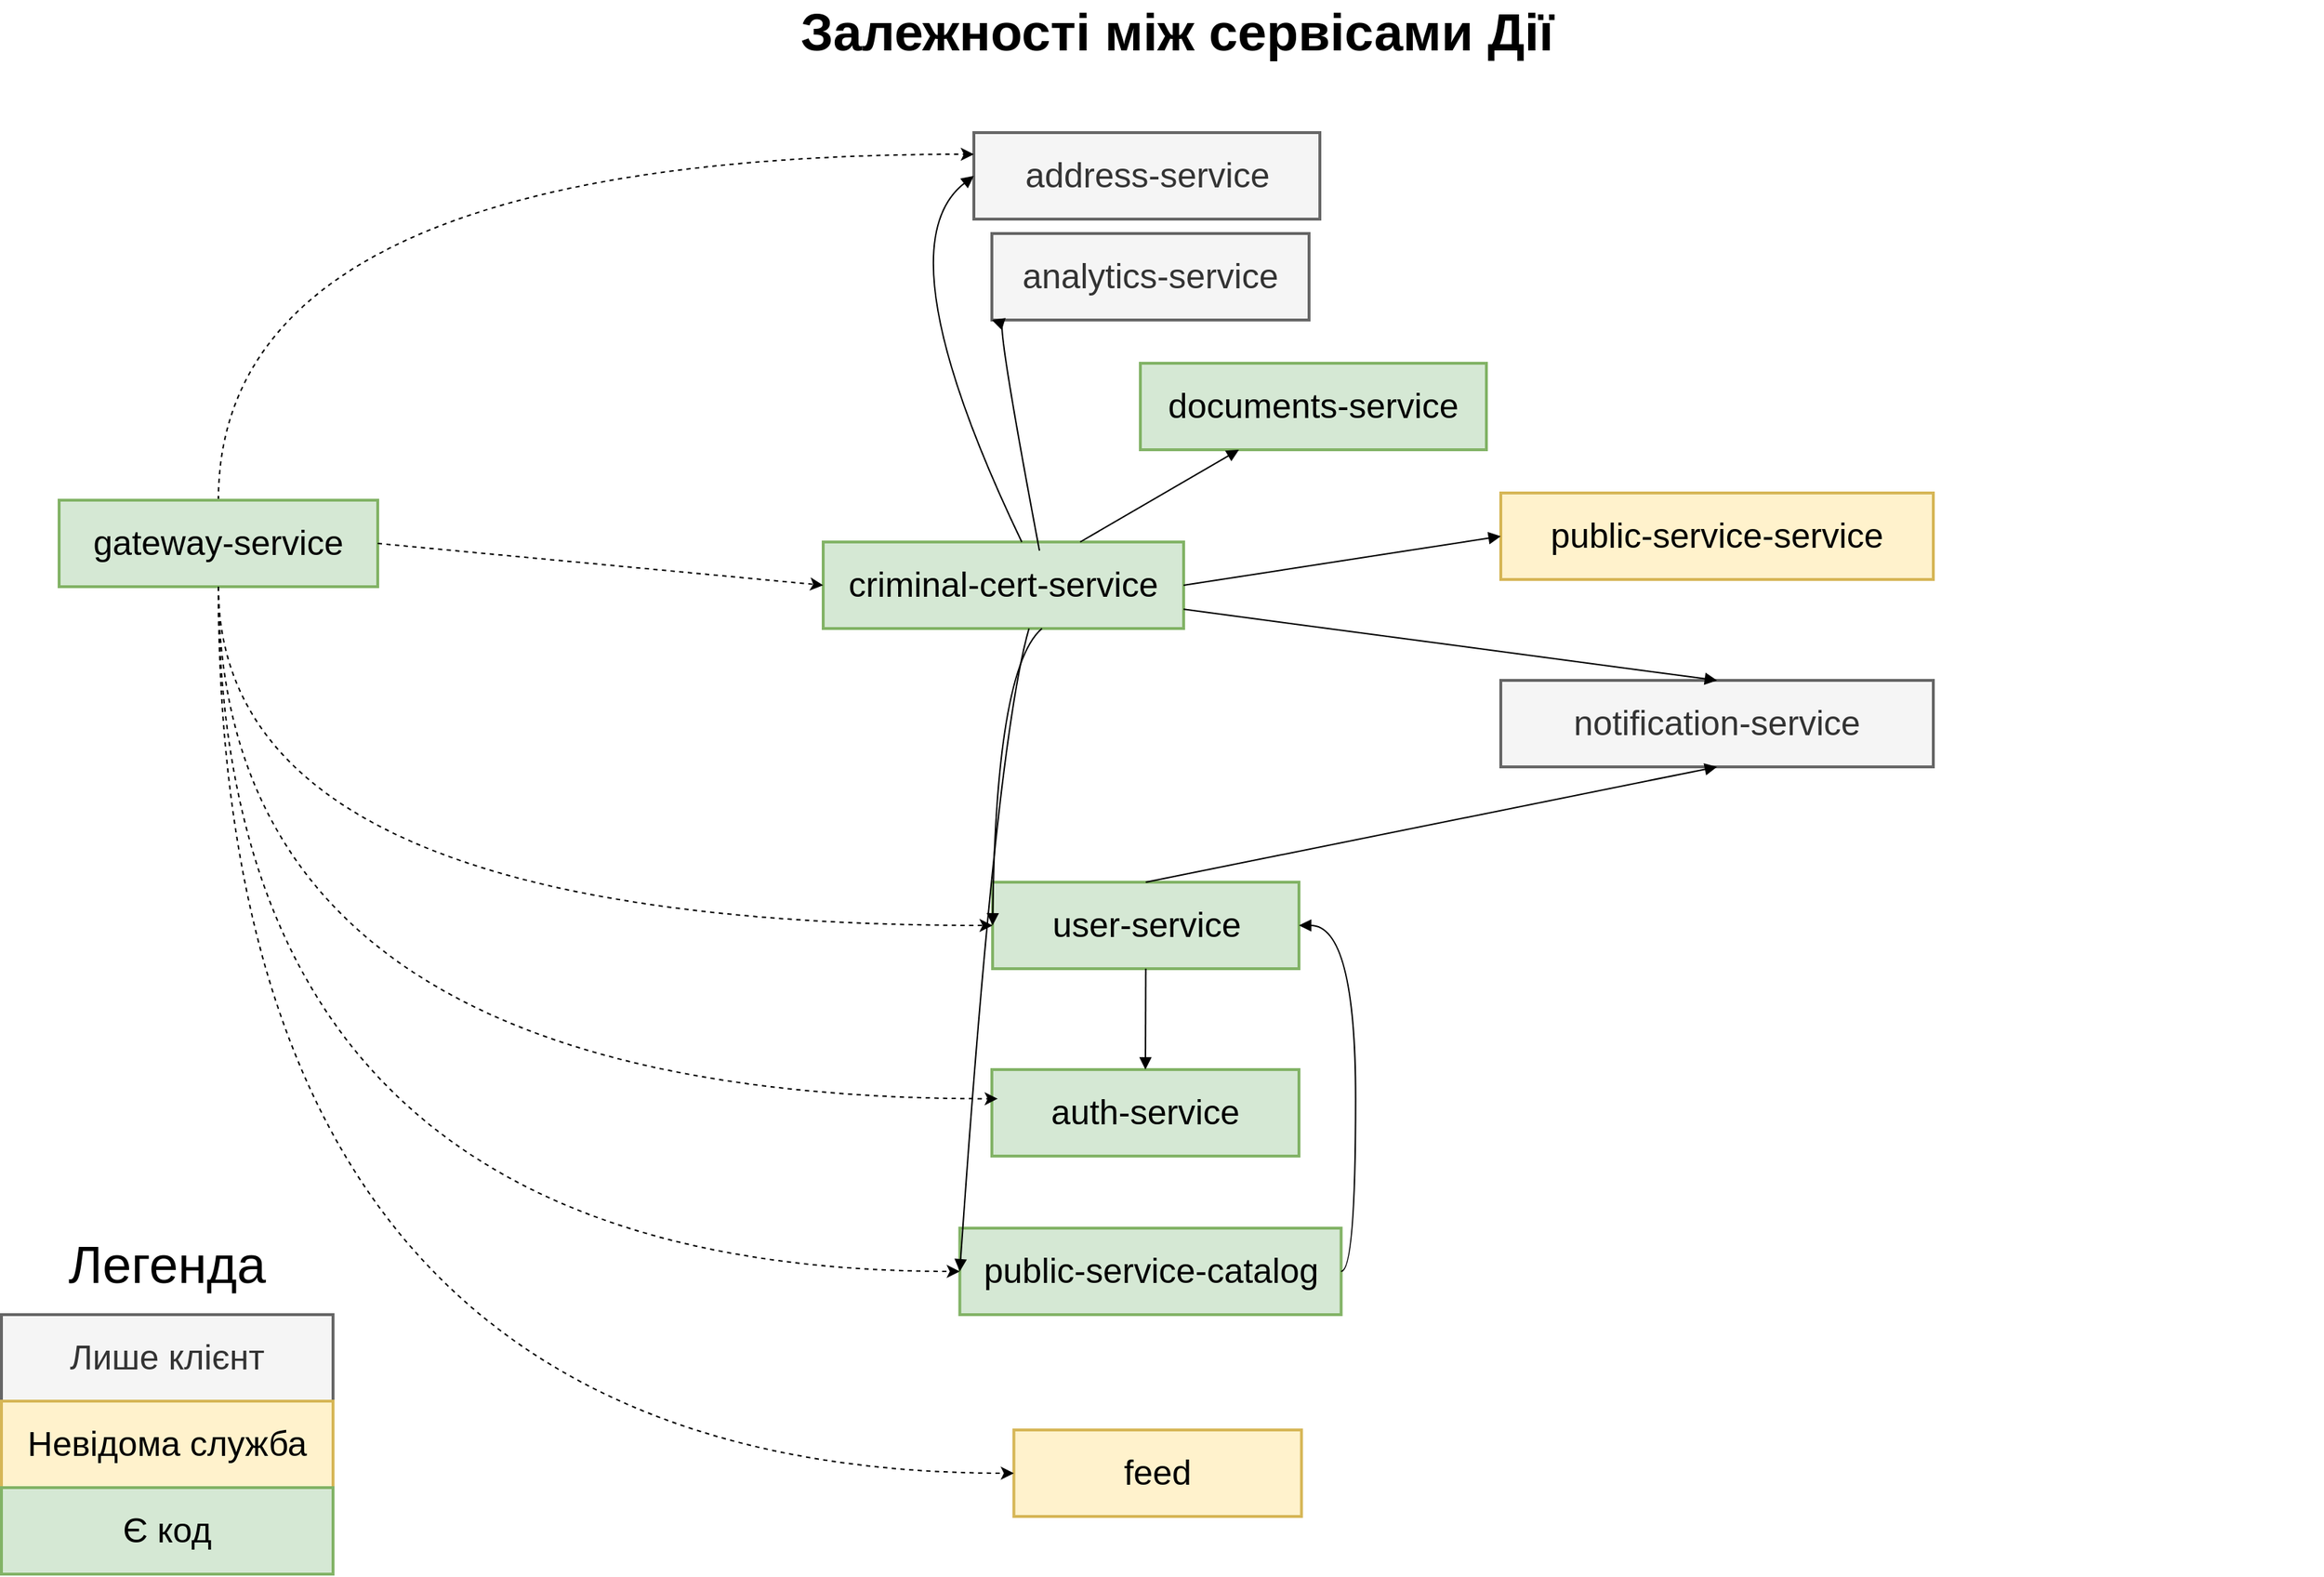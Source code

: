 <mxfile version="24.1.0" type="device">
  <diagram name="Page-1" id="74b105a0-9070-1c63-61bc-23e55f88626e">
    <mxGraphModel dx="1588" dy="1168" grid="1" gridSize="10" guides="1" tooltips="1" connect="1" arrows="1" fold="1" page="1" pageScale="1.5" pageWidth="1169" pageHeight="826" background="none" math="0" shadow="0">
      <root>
        <mxCell id="0" style=";html=1;" />
        <mxCell id="1" style=";html=1;" parent="0" />
        <mxCell id="10b056a9c633e61c-30" value="Залежності між сервісами Дії" style="text;strokeColor=none;fillColor=none;html=1;fontSize=36;fontStyle=1;verticalAlign=middle;align=center;rounded=0;" parent="1" vertex="1">
          <mxGeometry x="80" y="40" width="1590" height="40" as="geometry" />
        </mxCell>
        <mxCell id="-gFOXie3tkek8WW4BHGr-6" value="address-service" style="whiteSpace=wrap;strokeWidth=2;fillColor=#f5f5f5;fontColor=#333333;strokeColor=#666666;fontSize=24;" vertex="1" parent="1">
          <mxGeometry x="734.5" y="130" width="240" height="60" as="geometry" />
        </mxCell>
        <mxCell id="-gFOXie3tkek8WW4BHGr-7" value="analytics-service" style="whiteSpace=wrap;strokeWidth=2;fillColor=#f5f5f5;fontColor=#333333;strokeColor=#666666;fontSize=24;" vertex="1" parent="1">
          <mxGeometry x="747" y="200" width="220" height="60" as="geometry" />
        </mxCell>
        <mxCell id="-gFOXie3tkek8WW4BHGr-8" value="auth-service" style="whiteSpace=wrap;strokeWidth=2;fillColor=#d5e8d4;strokeColor=#82b366;fontSize=24;" vertex="1" parent="1">
          <mxGeometry x="747" y="780" width="213" height="60" as="geometry" />
        </mxCell>
        <mxCell id="-gFOXie3tkek8WW4BHGr-9" value="criminal-cert-service" style="whiteSpace=wrap;strokeWidth=2;fillColor=#d5e8d4;strokeColor=#82b366;fontSize=24;" vertex="1" parent="1">
          <mxGeometry x="630" y="414" width="250" height="60" as="geometry" />
        </mxCell>
        <mxCell id="-gFOXie3tkek8WW4BHGr-10" value="documents-service" style="whiteSpace=wrap;strokeWidth=2;fillColor=#d5e8d4;strokeColor=#82b366;fontSize=24;" vertex="1" parent="1">
          <mxGeometry x="850" y="290" width="240" height="60" as="geometry" />
        </mxCell>
        <mxCell id="-gFOXie3tkek8WW4BHGr-11" value="notification-service" style="whiteSpace=wrap;strokeWidth=2;fillColor=#f5f5f5;fontColor=#333333;strokeColor=#666666;fontSize=24;" vertex="1" parent="1">
          <mxGeometry x="1100" y="510" width="300" height="60" as="geometry" />
        </mxCell>
        <mxCell id="-gFOXie3tkek8WW4BHGr-12" value="public-service-catalog" style="whiteSpace=wrap;strokeWidth=2;fillColor=#d5e8d4;strokeColor=#82b366;fontSize=24;" vertex="1" parent="1">
          <mxGeometry x="724.75" y="890" width="264.5" height="60" as="geometry" />
        </mxCell>
        <mxCell id="-gFOXie3tkek8WW4BHGr-13" value="public-service-service" style="whiteSpace=wrap;strokeWidth=2;fillColor=#fff2cc;strokeColor=#d6b656;fontSize=24;" vertex="1" parent="1">
          <mxGeometry x="1100" y="380" width="300" height="60" as="geometry" />
        </mxCell>
        <mxCell id="-gFOXie3tkek8WW4BHGr-14" value="user-service" style="whiteSpace=wrap;strokeWidth=2;fillColor=#d5e8d4;strokeColor=#82b366;fontSize=24;" vertex="1" parent="1">
          <mxGeometry x="747.5" y="650" width="212.5" height="60" as="geometry" />
        </mxCell>
        <mxCell id="-gFOXie3tkek8WW4BHGr-34" style="edgeStyle=orthogonalEdgeStyle;rounded=1;orthogonalLoop=1;jettySize=auto;html=1;entryX=0;entryY=0.25;entryDx=0;entryDy=0;elbow=vertical;curved=1;dashed=1;fontSize=24;" edge="1" parent="1" source="-gFOXie3tkek8WW4BHGr-15" target="-gFOXie3tkek8WW4BHGr-6">
          <mxGeometry relative="1" as="geometry">
            <Array as="points">
              <mxPoint x="210" y="145" />
            </Array>
          </mxGeometry>
        </mxCell>
        <mxCell id="-gFOXie3tkek8WW4BHGr-35" style="edgeStyle=orthogonalEdgeStyle;rounded=1;orthogonalLoop=1;jettySize=auto;html=1;curved=1;dashed=1;entryX=0.019;entryY=0.337;entryDx=0;entryDy=0;entryPerimeter=0;fontSize=24;" edge="1" parent="1" source="-gFOXie3tkek8WW4BHGr-15" target="-gFOXie3tkek8WW4BHGr-8">
          <mxGeometry relative="1" as="geometry">
            <mxPoint x="790" y="630" as="targetPoint" />
            <Array as="points">
              <mxPoint x="210" y="800" />
            </Array>
          </mxGeometry>
        </mxCell>
        <mxCell id="-gFOXie3tkek8WW4BHGr-15" value="gateway-service" style="whiteSpace=wrap;strokeWidth=2;fillColor=#d5e8d4;strokeColor=#82b366;fontSize=24;" vertex="1" parent="1">
          <mxGeometry x="100" y="385" width="221" height="60" as="geometry" />
        </mxCell>
        <mxCell id="-gFOXie3tkek8WW4BHGr-16" value="" style="curved=1;startArrow=none;endArrow=block;exitX=0.551;exitY=0;entryX=-0.0;entryY=0.5;rounded=0;fontSize=24;" edge="1" parent="1" source="-gFOXie3tkek8WW4BHGr-9" target="-gFOXie3tkek8WW4BHGr-6">
          <mxGeometry relative="1" as="geometry">
            <Array as="points">
              <mxPoint x="670" y="210" />
            </Array>
          </mxGeometry>
        </mxCell>
        <mxCell id="-gFOXie3tkek8WW4BHGr-17" value="" style="curved=1;startArrow=none;endArrow=block;entryX=0;entryY=1;rounded=0;fontSize=24;entryDx=0;entryDy=0;" edge="1" parent="1" target="-gFOXie3tkek8WW4BHGr-7">
          <mxGeometry relative="1" as="geometry">
            <Array as="points">
              <mxPoint x="750" y="261" />
            </Array>
            <mxPoint x="780" y="420" as="sourcePoint" />
          </mxGeometry>
        </mxCell>
        <mxCell id="-gFOXie3tkek8WW4BHGr-18" value="" style="startArrow=none;endArrow=block;exitX=0.713;exitY=0;rounded=0;fontSize=24;" edge="1" parent="1" source="-gFOXie3tkek8WW4BHGr-9" target="-gFOXie3tkek8WW4BHGr-10">
          <mxGeometry relative="1" as="geometry" />
        </mxCell>
        <mxCell id="-gFOXie3tkek8WW4BHGr-19" value="" style="curved=1;startArrow=none;endArrow=block;entryX=0.5;entryY=0;rounded=0;entryDx=0;entryDy=0;fontSize=24;" edge="1" parent="1" source="-gFOXie3tkek8WW4BHGr-9" target="-gFOXie3tkek8WW4BHGr-11">
          <mxGeometry relative="1" as="geometry">
            <Array as="points" />
          </mxGeometry>
        </mxCell>
        <mxCell id="-gFOXie3tkek8WW4BHGr-20" value="" style="curved=1;startArrow=none;endArrow=block;exitX=0.571;exitY=1;entryX=0.001;entryY=0.5;rounded=0;fontSize=24;" edge="1" parent="1" source="-gFOXie3tkek8WW4BHGr-9" target="-gFOXie3tkek8WW4BHGr-12">
          <mxGeometry relative="1" as="geometry">
            <Array as="points">
              <mxPoint x="750" y="553" />
            </Array>
          </mxGeometry>
        </mxCell>
        <mxCell id="-gFOXie3tkek8WW4BHGr-21" value="" style="startArrow=none;endArrow=block;exitX=1;exitY=0.5;entryX=-0.0;entryY=0.5;rounded=0;exitDx=0;exitDy=0;fontSize=24;" edge="1" parent="1" source="-gFOXie3tkek8WW4BHGr-9" target="-gFOXie3tkek8WW4BHGr-13">
          <mxGeometry relative="1" as="geometry" />
        </mxCell>
        <mxCell id="-gFOXie3tkek8WW4BHGr-22" value="" style="curved=1;startArrow=none;endArrow=block;exitX=0.607;exitY=1;entryX=-0.005;entryY=0.5;rounded=0;fontSize=24;" edge="1" parent="1" source="-gFOXie3tkek8WW4BHGr-9" target="-gFOXie3tkek8WW4BHGr-14">
          <mxGeometry relative="1" as="geometry">
            <Array as="points">
              <mxPoint x="750" y="501" />
            </Array>
          </mxGeometry>
        </mxCell>
        <mxCell id="-gFOXie3tkek8WW4BHGr-23" value="" style="curved=1;startArrow=none;endArrow=block;exitX=1.003;exitY=0.5;entryX=1;entryY=0.5;rounded=0;entryDx=0;entryDy=0;fontSize=24;edgeStyle=orthogonalEdgeStyle;" edge="1" parent="1" source="-gFOXie3tkek8WW4BHGr-12" target="-gFOXie3tkek8WW4BHGr-14">
          <mxGeometry relative="1" as="geometry" />
        </mxCell>
        <mxCell id="-gFOXie3tkek8WW4BHGr-24" value="" style="startArrow=none;endArrow=block;entryX=0.5;entryY=0;rounded=0;entryDx=0;entryDy=0;exitX=0.5;exitY=1;exitDx=0;exitDy=0;fontSize=24;" edge="1" parent="1" source="-gFOXie3tkek8WW4BHGr-14" target="-gFOXie3tkek8WW4BHGr-8">
          <mxGeometry relative="1" as="geometry">
            <mxPoint x="860" y="570" as="sourcePoint" />
          </mxGeometry>
        </mxCell>
        <mxCell id="-gFOXie3tkek8WW4BHGr-25" value="" style="startArrow=none;endArrow=block;exitX=0.5;exitY=0;entryX=0.5;entryY=1;rounded=0;exitDx=0;exitDy=0;entryDx=0;entryDy=0;fontSize=24;" edge="1" parent="1" source="-gFOXie3tkek8WW4BHGr-14" target="-gFOXie3tkek8WW4BHGr-11">
          <mxGeometry relative="1" as="geometry" />
        </mxCell>
        <mxCell id="-gFOXie3tkek8WW4BHGr-26" value="Лише клієнт" style="whiteSpace=wrap;strokeWidth=2;fillColor=#f5f5f5;fontColor=#333333;strokeColor=#666666;fontSize=24;" vertex="1" parent="1">
          <mxGeometry x="60" y="950" width="230" height="60" as="geometry" />
        </mxCell>
        <mxCell id="-gFOXie3tkek8WW4BHGr-27" value="Невідома служба" style="whiteSpace=wrap;strokeWidth=2;fillColor=#fff2cc;strokeColor=#d6b656;fontSize=24;" vertex="1" parent="1">
          <mxGeometry x="60" y="1010" width="230" height="60" as="geometry" />
        </mxCell>
        <mxCell id="-gFOXie3tkek8WW4BHGr-28" value="Є код" style="whiteSpace=wrap;strokeWidth=2;fillColor=#d5e8d4;strokeColor=#82b366;fontSize=24;" vertex="1" parent="1">
          <mxGeometry x="60" y="1070" width="230" height="60" as="geometry" />
        </mxCell>
        <mxCell id="-gFOXie3tkek8WW4BHGr-30" value="Легенда" style="text;html=1;align=center;verticalAlign=middle;whiteSpace=wrap;rounded=0;fontSize=36;" vertex="1" parent="1">
          <mxGeometry x="60" y="900" width="230" height="30" as="geometry" />
        </mxCell>
        <mxCell id="-gFOXie3tkek8WW4BHGr-36" value="feed" style="whiteSpace=wrap;strokeWidth=2;fillColor=#fff2cc;strokeColor=#d6b656;fontSize=24;" vertex="1" parent="1">
          <mxGeometry x="762.25" y="1030" width="199.5" height="60" as="geometry" />
        </mxCell>
        <mxCell id="-gFOXie3tkek8WW4BHGr-40" style="edgeStyle=orthogonalEdgeStyle;rounded=1;orthogonalLoop=1;jettySize=auto;html=1;curved=1;dashed=1;entryX=0;entryY=0.5;entryDx=0;entryDy=0;exitX=0.5;exitY=1;exitDx=0;exitDy=0;fontSize=24;" edge="1" parent="1" source="-gFOXie3tkek8WW4BHGr-15" target="-gFOXie3tkek8WW4BHGr-36">
          <mxGeometry relative="1" as="geometry">
            <mxPoint x="480" y="424" as="sourcePoint" />
            <mxPoint x="806" y="631" as="targetPoint" />
          </mxGeometry>
        </mxCell>
        <mxCell id="-gFOXie3tkek8WW4BHGr-41" style="rounded=1;orthogonalLoop=1;jettySize=auto;html=1;entryX=0;entryY=0.5;entryDx=0;entryDy=0;elbow=vertical;dashed=1;exitX=1;exitY=0.5;exitDx=0;exitDy=0;fontSize=24;" edge="1" parent="1" source="-gFOXie3tkek8WW4BHGr-15" target="-gFOXie3tkek8WW4BHGr-9">
          <mxGeometry relative="1" as="geometry">
            <mxPoint x="480" y="380" as="sourcePoint" />
            <mxPoint x="819" y="169" as="targetPoint" />
          </mxGeometry>
        </mxCell>
        <mxCell id="-gFOXie3tkek8WW4BHGr-42" style="edgeStyle=orthogonalEdgeStyle;rounded=1;orthogonalLoop=1;jettySize=auto;html=1;curved=1;dashed=1;entryX=0;entryY=0.5;entryDx=0;entryDy=0;exitX=0.5;exitY=1;exitDx=0;exitDy=0;fontSize=24;" edge="1" parent="1" source="-gFOXie3tkek8WW4BHGr-15" target="-gFOXie3tkek8WW4BHGr-14">
          <mxGeometry relative="1" as="geometry">
            <mxPoint x="480" y="424" as="sourcePoint" />
            <mxPoint x="806" y="631" as="targetPoint" />
          </mxGeometry>
        </mxCell>
        <mxCell id="-gFOXie3tkek8WW4BHGr-43" style="edgeStyle=orthogonalEdgeStyle;rounded=1;orthogonalLoop=1;jettySize=auto;html=1;curved=1;dashed=1;entryX=0;entryY=0.5;entryDx=0;entryDy=0;exitX=0.5;exitY=1;exitDx=0;exitDy=0;fontSize=24;" edge="1" parent="1" source="-gFOXie3tkek8WW4BHGr-15" target="-gFOXie3tkek8WW4BHGr-12">
          <mxGeometry relative="1" as="geometry">
            <mxPoint x="486" y="424" as="sourcePoint" />
            <mxPoint x="815" y="547" as="targetPoint" />
          </mxGeometry>
        </mxCell>
      </root>
    </mxGraphModel>
  </diagram>
</mxfile>
